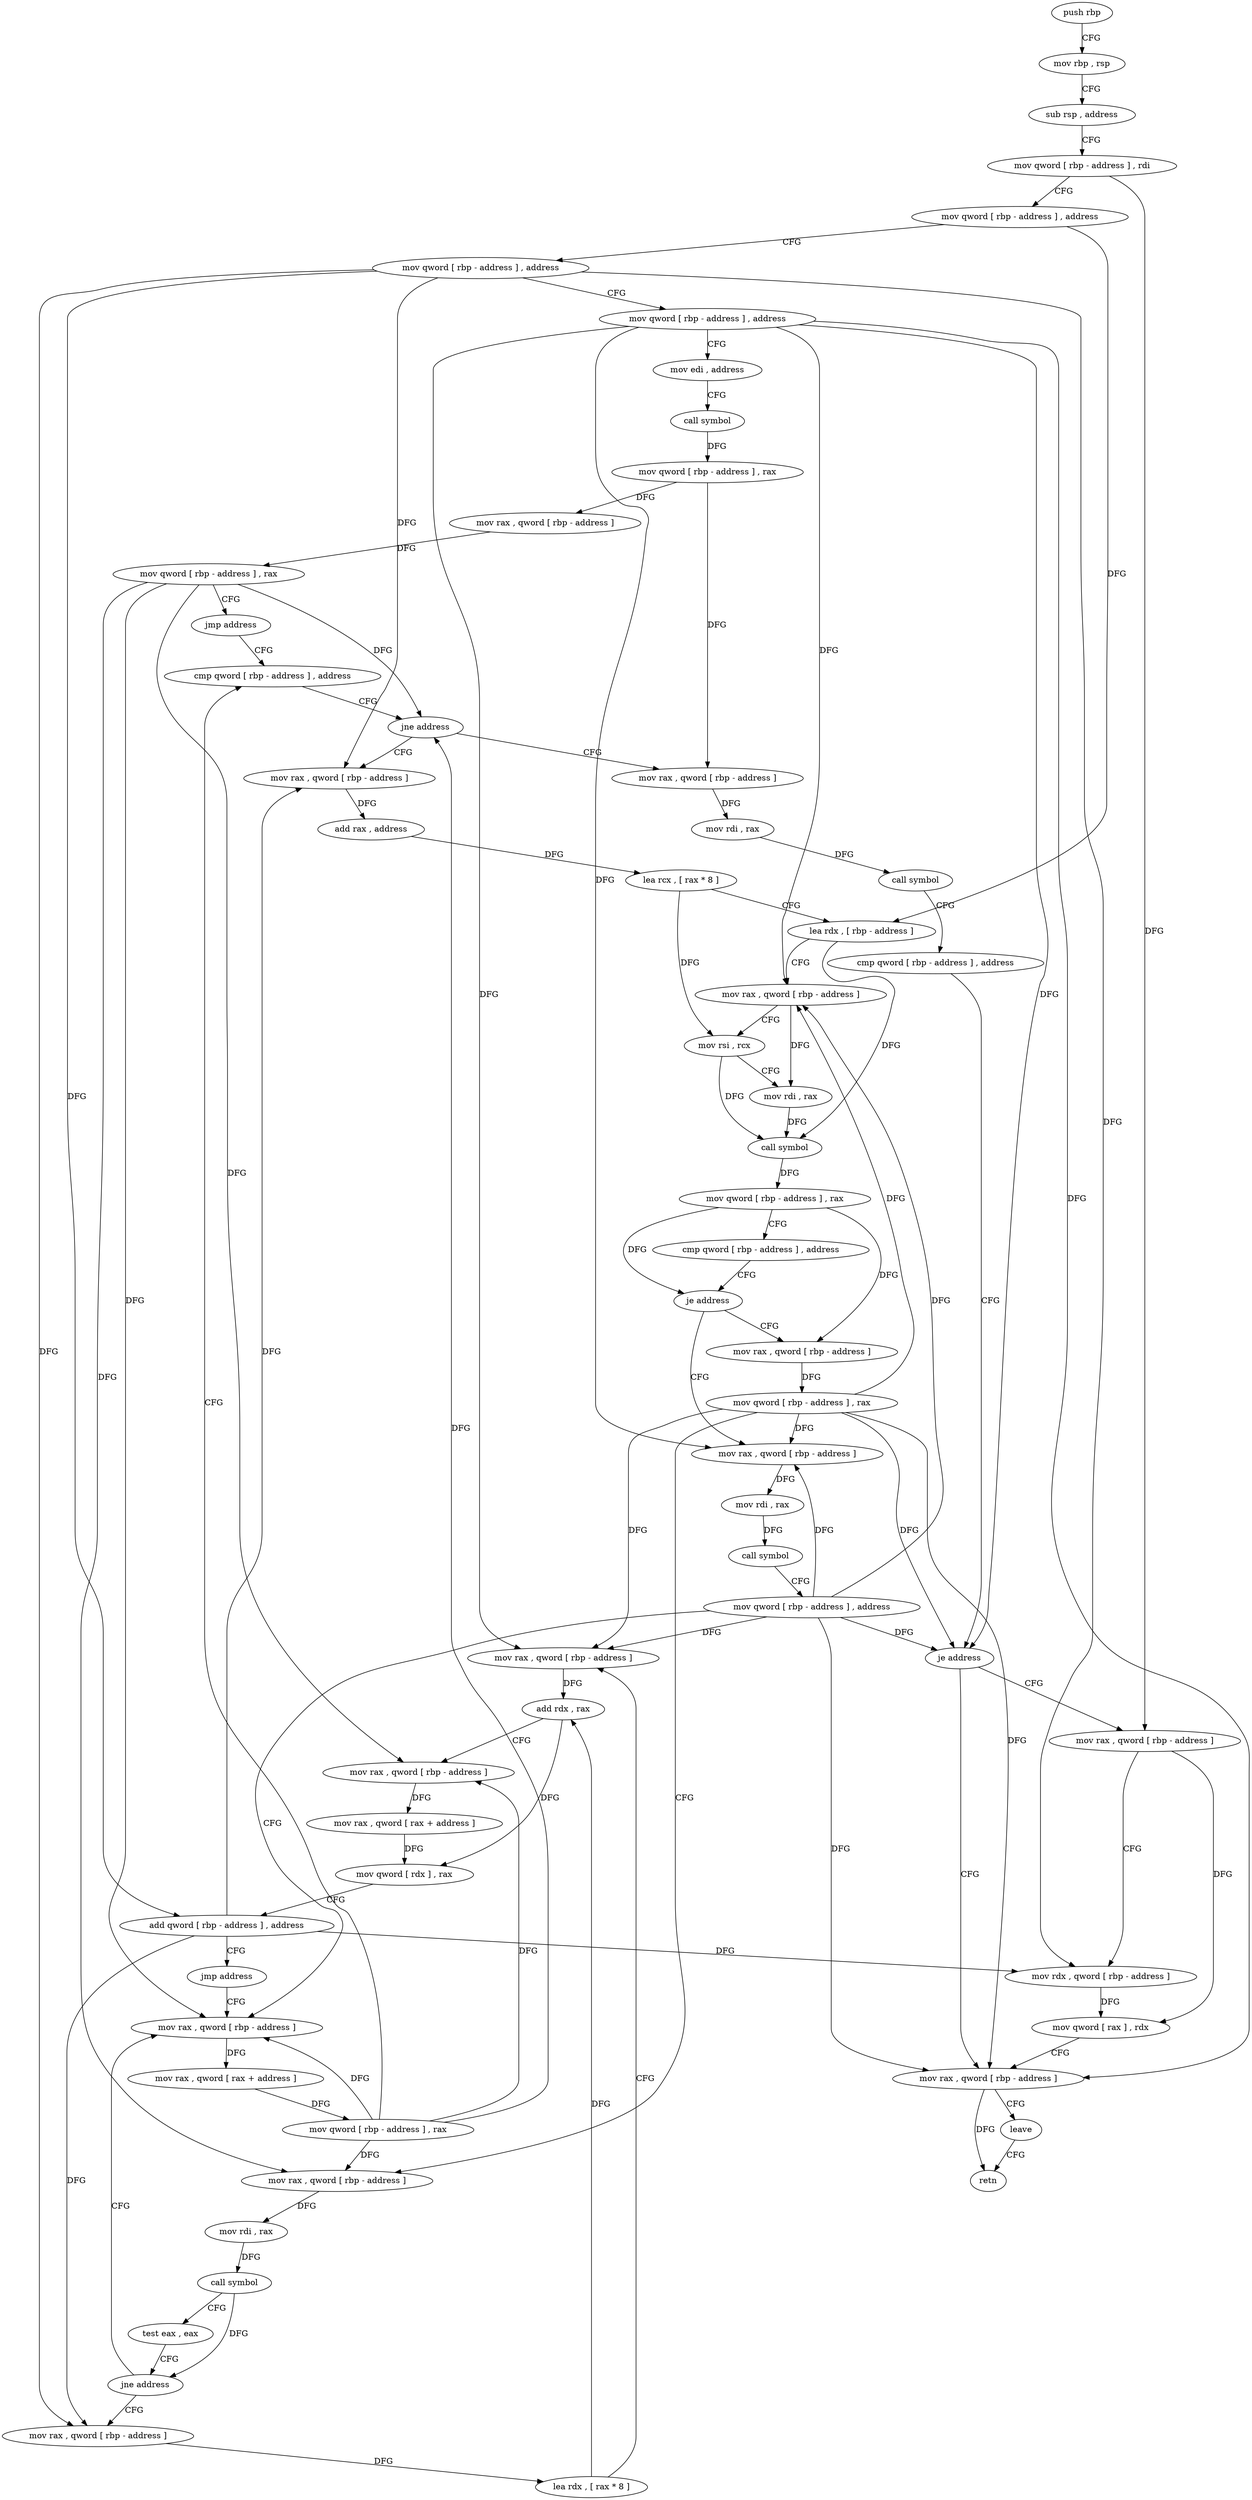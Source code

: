 digraph "func" {
"4254867" [label = "push rbp" ]
"4254868" [label = "mov rbp , rsp" ]
"4254871" [label = "sub rsp , address" ]
"4254875" [label = "mov qword [ rbp - address ] , rdi" ]
"4254879" [label = "mov qword [ rbp - address ] , address" ]
"4254887" [label = "mov qword [ rbp - address ] , address" ]
"4254895" [label = "mov qword [ rbp - address ] , address" ]
"4254903" [label = "mov edi , address" ]
"4254908" [label = "call symbol" ]
"4254913" [label = "mov qword [ rbp - address ] , rax" ]
"4254917" [label = "mov rax , qword [ rbp - address ]" ]
"4254921" [label = "mov qword [ rbp - address ] , rax" ]
"4254925" [label = "jmp address" ]
"4255069" [label = "cmp qword [ rbp - address ] , address" ]
"4255074" [label = "jne address" ]
"4254930" [label = "mov rax , qword [ rbp - address ]" ]
"4255080" [label = "mov rax , qword [ rbp - address ]" ]
"4254934" [label = "add rax , address" ]
"4254938" [label = "lea rcx , [ rax * 8 ]" ]
"4254946" [label = "lea rdx , [ rbp - address ]" ]
"4254950" [label = "mov rax , qword [ rbp - address ]" ]
"4254954" [label = "mov rsi , rcx" ]
"4254957" [label = "mov rdi , rax" ]
"4254960" [label = "call symbol" ]
"4254965" [label = "mov qword [ rbp - address ] , rax" ]
"4254969" [label = "cmp qword [ rbp - address ] , address" ]
"4254974" [label = "je address" ]
"4255037" [label = "mov rax , qword [ rbp - address ]" ]
"4254976" [label = "mov rax , qword [ rbp - address ]" ]
"4255084" [label = "mov rdi , rax" ]
"4255087" [label = "call symbol" ]
"4255092" [label = "cmp qword [ rbp - address ] , address" ]
"4255097" [label = "je address" ]
"4255110" [label = "mov rax , qword [ rbp - address ]" ]
"4255099" [label = "mov rax , qword [ rbp - address ]" ]
"4255041" [label = "mov rdi , rax" ]
"4255044" [label = "call symbol" ]
"4255049" [label = "mov qword [ rbp - address ] , address" ]
"4255057" [label = "mov rax , qword [ rbp - address ]" ]
"4254980" [label = "mov qword [ rbp - address ] , rax" ]
"4254984" [label = "mov rax , qword [ rbp - address ]" ]
"4254988" [label = "mov rdi , rax" ]
"4254991" [label = "call symbol" ]
"4254996" [label = "test eax , eax" ]
"4254998" [label = "jne address" ]
"4255000" [label = "mov rax , qword [ rbp - address ]" ]
"4255114" [label = "leave" ]
"4255115" [label = "retn" ]
"4255103" [label = "mov rdx , qword [ rbp - address ]" ]
"4255107" [label = "mov qword [ rax ] , rdx" ]
"4255061" [label = "mov rax , qword [ rax + address ]" ]
"4255065" [label = "mov qword [ rbp - address ] , rax" ]
"4255004" [label = "lea rdx , [ rax * 8 ]" ]
"4255012" [label = "mov rax , qword [ rbp - address ]" ]
"4255016" [label = "add rdx , rax" ]
"4255019" [label = "mov rax , qword [ rbp - address ]" ]
"4255023" [label = "mov rax , qword [ rax + address ]" ]
"4255027" [label = "mov qword [ rdx ] , rax" ]
"4255030" [label = "add qword [ rbp - address ] , address" ]
"4255035" [label = "jmp address" ]
"4254867" -> "4254868" [ label = "CFG" ]
"4254868" -> "4254871" [ label = "CFG" ]
"4254871" -> "4254875" [ label = "CFG" ]
"4254875" -> "4254879" [ label = "CFG" ]
"4254875" -> "4255099" [ label = "DFG" ]
"4254879" -> "4254887" [ label = "CFG" ]
"4254879" -> "4254946" [ label = "DFG" ]
"4254887" -> "4254895" [ label = "CFG" ]
"4254887" -> "4254930" [ label = "DFG" ]
"4254887" -> "4255103" [ label = "DFG" ]
"4254887" -> "4255000" [ label = "DFG" ]
"4254887" -> "4255030" [ label = "DFG" ]
"4254895" -> "4254903" [ label = "CFG" ]
"4254895" -> "4254950" [ label = "DFG" ]
"4254895" -> "4255097" [ label = "DFG" ]
"4254895" -> "4255037" [ label = "DFG" ]
"4254895" -> "4255110" [ label = "DFG" ]
"4254895" -> "4255012" [ label = "DFG" ]
"4254903" -> "4254908" [ label = "CFG" ]
"4254908" -> "4254913" [ label = "DFG" ]
"4254913" -> "4254917" [ label = "DFG" ]
"4254913" -> "4255080" [ label = "DFG" ]
"4254917" -> "4254921" [ label = "DFG" ]
"4254921" -> "4254925" [ label = "CFG" ]
"4254921" -> "4255074" [ label = "DFG" ]
"4254921" -> "4254984" [ label = "DFG" ]
"4254921" -> "4255057" [ label = "DFG" ]
"4254921" -> "4255019" [ label = "DFG" ]
"4254925" -> "4255069" [ label = "CFG" ]
"4255069" -> "4255074" [ label = "CFG" ]
"4255074" -> "4254930" [ label = "CFG" ]
"4255074" -> "4255080" [ label = "CFG" ]
"4254930" -> "4254934" [ label = "DFG" ]
"4255080" -> "4255084" [ label = "DFG" ]
"4254934" -> "4254938" [ label = "DFG" ]
"4254938" -> "4254946" [ label = "CFG" ]
"4254938" -> "4254954" [ label = "DFG" ]
"4254946" -> "4254950" [ label = "CFG" ]
"4254946" -> "4254960" [ label = "DFG" ]
"4254950" -> "4254954" [ label = "CFG" ]
"4254950" -> "4254957" [ label = "DFG" ]
"4254954" -> "4254957" [ label = "CFG" ]
"4254954" -> "4254960" [ label = "DFG" ]
"4254957" -> "4254960" [ label = "DFG" ]
"4254960" -> "4254965" [ label = "DFG" ]
"4254965" -> "4254969" [ label = "CFG" ]
"4254965" -> "4254974" [ label = "DFG" ]
"4254965" -> "4254976" [ label = "DFG" ]
"4254969" -> "4254974" [ label = "CFG" ]
"4254974" -> "4255037" [ label = "CFG" ]
"4254974" -> "4254976" [ label = "CFG" ]
"4255037" -> "4255041" [ label = "DFG" ]
"4254976" -> "4254980" [ label = "DFG" ]
"4255084" -> "4255087" [ label = "DFG" ]
"4255087" -> "4255092" [ label = "CFG" ]
"4255092" -> "4255097" [ label = "CFG" ]
"4255097" -> "4255110" [ label = "CFG" ]
"4255097" -> "4255099" [ label = "CFG" ]
"4255110" -> "4255114" [ label = "CFG" ]
"4255110" -> "4255115" [ label = "DFG" ]
"4255099" -> "4255103" [ label = "CFG" ]
"4255099" -> "4255107" [ label = "DFG" ]
"4255041" -> "4255044" [ label = "DFG" ]
"4255044" -> "4255049" [ label = "CFG" ]
"4255049" -> "4255057" [ label = "CFG" ]
"4255049" -> "4254950" [ label = "DFG" ]
"4255049" -> "4255097" [ label = "DFG" ]
"4255049" -> "4255037" [ label = "DFG" ]
"4255049" -> "4255110" [ label = "DFG" ]
"4255049" -> "4255012" [ label = "DFG" ]
"4255057" -> "4255061" [ label = "DFG" ]
"4254980" -> "4254984" [ label = "CFG" ]
"4254980" -> "4254950" [ label = "DFG" ]
"4254980" -> "4255097" [ label = "DFG" ]
"4254980" -> "4255037" [ label = "DFG" ]
"4254980" -> "4255110" [ label = "DFG" ]
"4254980" -> "4255012" [ label = "DFG" ]
"4254984" -> "4254988" [ label = "DFG" ]
"4254988" -> "4254991" [ label = "DFG" ]
"4254991" -> "4254996" [ label = "CFG" ]
"4254991" -> "4254998" [ label = "DFG" ]
"4254996" -> "4254998" [ label = "CFG" ]
"4254998" -> "4255057" [ label = "CFG" ]
"4254998" -> "4255000" [ label = "CFG" ]
"4255000" -> "4255004" [ label = "DFG" ]
"4255114" -> "4255115" [ label = "CFG" ]
"4255103" -> "4255107" [ label = "DFG" ]
"4255107" -> "4255110" [ label = "CFG" ]
"4255061" -> "4255065" [ label = "DFG" ]
"4255065" -> "4255069" [ label = "CFG" ]
"4255065" -> "4255074" [ label = "DFG" ]
"4255065" -> "4254984" [ label = "DFG" ]
"4255065" -> "4255057" [ label = "DFG" ]
"4255065" -> "4255019" [ label = "DFG" ]
"4255004" -> "4255012" [ label = "CFG" ]
"4255004" -> "4255016" [ label = "DFG" ]
"4255012" -> "4255016" [ label = "DFG" ]
"4255016" -> "4255019" [ label = "CFG" ]
"4255016" -> "4255027" [ label = "DFG" ]
"4255019" -> "4255023" [ label = "DFG" ]
"4255023" -> "4255027" [ label = "DFG" ]
"4255027" -> "4255030" [ label = "CFG" ]
"4255030" -> "4255035" [ label = "CFG" ]
"4255030" -> "4254930" [ label = "DFG" ]
"4255030" -> "4255103" [ label = "DFG" ]
"4255030" -> "4255000" [ label = "DFG" ]
"4255035" -> "4255057" [ label = "CFG" ]
}
